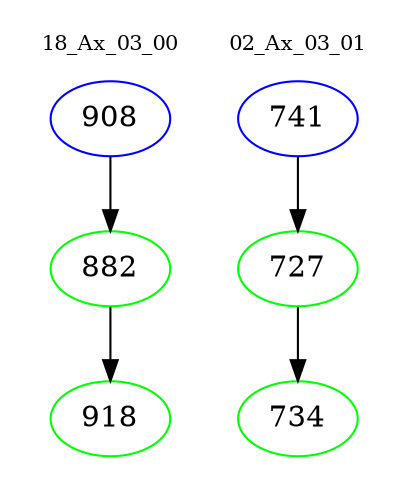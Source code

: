 digraph{
subgraph cluster_0 {
color = white
label = "18_Ax_03_00";
fontsize=10;
T0_908 [label="908", color="blue"]
T0_908 -> T0_882 [color="black"]
T0_882 [label="882", color="green"]
T0_882 -> T0_918 [color="black"]
T0_918 [label="918", color="green"]
}
subgraph cluster_1 {
color = white
label = "02_Ax_03_01";
fontsize=10;
T1_741 [label="741", color="blue"]
T1_741 -> T1_727 [color="black"]
T1_727 [label="727", color="green"]
T1_727 -> T1_734 [color="black"]
T1_734 [label="734", color="green"]
}
}

